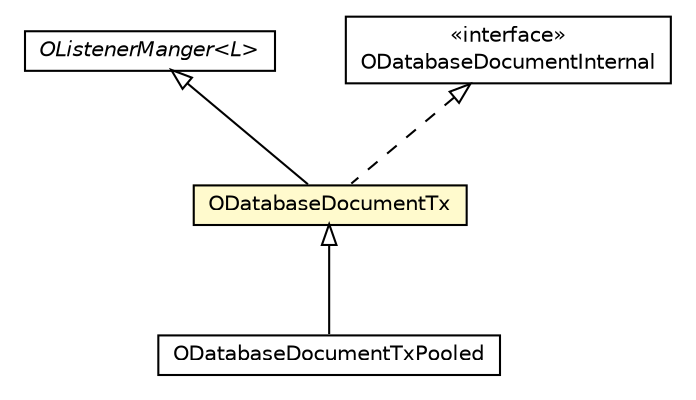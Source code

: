 #!/usr/local/bin/dot
#
# Class diagram 
# Generated by UMLGraph version R5_6-24-gf6e263 (http://www.umlgraph.org/)
#

digraph G {
	edge [fontname="Helvetica",fontsize=10,labelfontname="Helvetica",labelfontsize=10];
	node [fontname="Helvetica",fontsize=10,shape=plaintext];
	nodesep=0.25;
	ranksep=0.5;
	// com.orientechnologies.common.listener.OListenerManger<L>
	c1325132 [label=<<table title="com.orientechnologies.common.listener.OListenerManger" border="0" cellborder="1" cellspacing="0" cellpadding="2" port="p" href="../../../../common/listener/OListenerManger.html">
		<tr><td><table border="0" cellspacing="0" cellpadding="1">
<tr><td align="center" balign="center"><font face="Helvetica-Oblique"> OListenerManger&lt;L&gt; </font></td></tr>
		</table></td></tr>
		</table>>, URL="../../../../common/listener/OListenerManger.html", fontname="Helvetica", fontcolor="black", fontsize=10.0];
	// com.orientechnologies.orient.core.db.ODatabaseDocumentInternal
	c1325213 [label=<<table title="com.orientechnologies.orient.core.db.ODatabaseDocumentInternal" border="0" cellborder="1" cellspacing="0" cellpadding="2" port="p" href="../ODatabaseDocumentInternal.html">
		<tr><td><table border="0" cellspacing="0" cellpadding="1">
<tr><td align="center" balign="center"> &#171;interface&#187; </td></tr>
<tr><td align="center" balign="center"> ODatabaseDocumentInternal </td></tr>
		</table></td></tr>
		</table>>, URL="../ODatabaseDocumentInternal.html", fontname="Helvetica", fontcolor="black", fontsize=10.0];
	// com.orientechnologies.orient.core.db.document.ODatabaseDocumentTxPooled
	c1325310 [label=<<table title="com.orientechnologies.orient.core.db.document.ODatabaseDocumentTxPooled" border="0" cellborder="1" cellspacing="0" cellpadding="2" port="p" href="./ODatabaseDocumentTxPooled.html">
		<tr><td><table border="0" cellspacing="0" cellpadding="1">
<tr><td align="center" balign="center"> ODatabaseDocumentTxPooled </td></tr>
		</table></td></tr>
		</table>>, URL="./ODatabaseDocumentTxPooled.html", fontname="Helvetica", fontcolor="black", fontsize=10.0];
	// com.orientechnologies.orient.core.db.document.ODatabaseDocumentTx
	c1325313 [label=<<table title="com.orientechnologies.orient.core.db.document.ODatabaseDocumentTx" border="0" cellborder="1" cellspacing="0" cellpadding="2" port="p" bgcolor="lemonChiffon" href="./ODatabaseDocumentTx.html">
		<tr><td><table border="0" cellspacing="0" cellpadding="1">
<tr><td align="center" balign="center"> ODatabaseDocumentTx </td></tr>
		</table></td></tr>
		</table>>, URL="./ODatabaseDocumentTx.html", fontname="Helvetica", fontcolor="black", fontsize=10.0];
	//com.orientechnologies.orient.core.db.document.ODatabaseDocumentTxPooled extends com.orientechnologies.orient.core.db.document.ODatabaseDocumentTx
	c1325313:p -> c1325310:p [dir=back,arrowtail=empty];
	//com.orientechnologies.orient.core.db.document.ODatabaseDocumentTx extends com.orientechnologies.common.listener.OListenerManger<com.orientechnologies.orient.core.db.ODatabaseListener>
	c1325132:p -> c1325313:p [dir=back,arrowtail=empty];
	//com.orientechnologies.orient.core.db.document.ODatabaseDocumentTx implements com.orientechnologies.orient.core.db.ODatabaseDocumentInternal
	c1325213:p -> c1325313:p [dir=back,arrowtail=empty,style=dashed];
}


